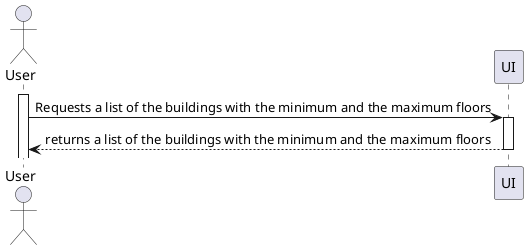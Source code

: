 @startuml
Actor User
activate User

User -> UI : Requests a list of the buildings with the minimum and the maximum floors
activate UI
UI --> User : returns a list of the buildings with the minimum and the maximum floors
deactivate UI

@enduml
